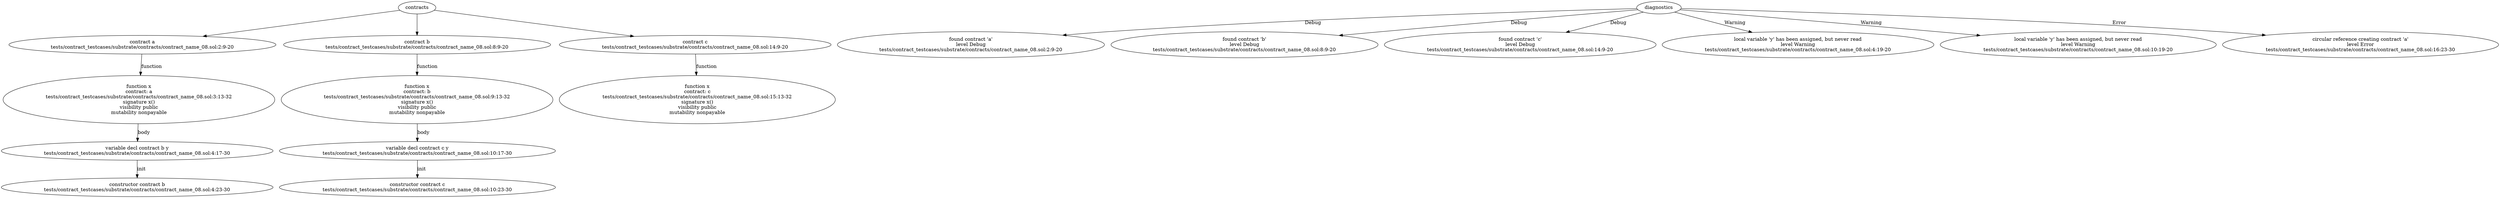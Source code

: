 strict digraph "tests/contract_testcases/substrate/contracts/contract_name_08.sol" {
	contract [label="contract a\ntests/contract_testcases/substrate/contracts/contract_name_08.sol:2:9-20"]
	x [label="function x\ncontract: a\ntests/contract_testcases/substrate/contracts/contract_name_08.sol:3:13-32\nsignature x()\nvisibility public\nmutability nonpayable"]
	var_decl [label="variable decl contract b y\ntests/contract_testcases/substrate/contracts/contract_name_08.sol:4:17-30"]
	constructor [label="constructor contract b\ntests/contract_testcases/substrate/contracts/contract_name_08.sol:4:23-30"]
	contract_5 [label="contract b\ntests/contract_testcases/substrate/contracts/contract_name_08.sol:8:9-20"]
	x_6 [label="function x\ncontract: b\ntests/contract_testcases/substrate/contracts/contract_name_08.sol:9:13-32\nsignature x()\nvisibility public\nmutability nonpayable"]
	var_decl_7 [label="variable decl contract c y\ntests/contract_testcases/substrate/contracts/contract_name_08.sol:10:17-30"]
	constructor_8 [label="constructor contract c\ntests/contract_testcases/substrate/contracts/contract_name_08.sol:10:23-30"]
	contract_9 [label="contract c\ntests/contract_testcases/substrate/contracts/contract_name_08.sol:14:9-20"]
	x_10 [label="function x\ncontract: c\ntests/contract_testcases/substrate/contracts/contract_name_08.sol:15:13-32\nsignature x()\nvisibility public\nmutability nonpayable"]
	diagnostic [label="found contract 'a'\nlevel Debug\ntests/contract_testcases/substrate/contracts/contract_name_08.sol:2:9-20"]
	diagnostic_13 [label="found contract 'b'\nlevel Debug\ntests/contract_testcases/substrate/contracts/contract_name_08.sol:8:9-20"]
	diagnostic_14 [label="found contract 'c'\nlevel Debug\ntests/contract_testcases/substrate/contracts/contract_name_08.sol:14:9-20"]
	diagnostic_15 [label="local variable 'y' has been assigned, but never read\nlevel Warning\ntests/contract_testcases/substrate/contracts/contract_name_08.sol:4:19-20"]
	diagnostic_16 [label="local variable 'y' has been assigned, but never read\nlevel Warning\ntests/contract_testcases/substrate/contracts/contract_name_08.sol:10:19-20"]
	diagnostic_17 [label="circular reference creating contract 'a'\nlevel Error\ntests/contract_testcases/substrate/contracts/contract_name_08.sol:16:23-30"]
	contracts -> contract
	contract -> x [label="function"]
	x -> var_decl [label="body"]
	var_decl -> constructor [label="init"]
	contracts -> contract_5
	contract_5 -> x_6 [label="function"]
	x_6 -> var_decl_7 [label="body"]
	var_decl_7 -> constructor_8 [label="init"]
	contracts -> contract_9
	contract_9 -> x_10 [label="function"]
	diagnostics -> diagnostic [label="Debug"]
	diagnostics -> diagnostic_13 [label="Debug"]
	diagnostics -> diagnostic_14 [label="Debug"]
	diagnostics -> diagnostic_15 [label="Warning"]
	diagnostics -> diagnostic_16 [label="Warning"]
	diagnostics -> diagnostic_17 [label="Error"]
}

